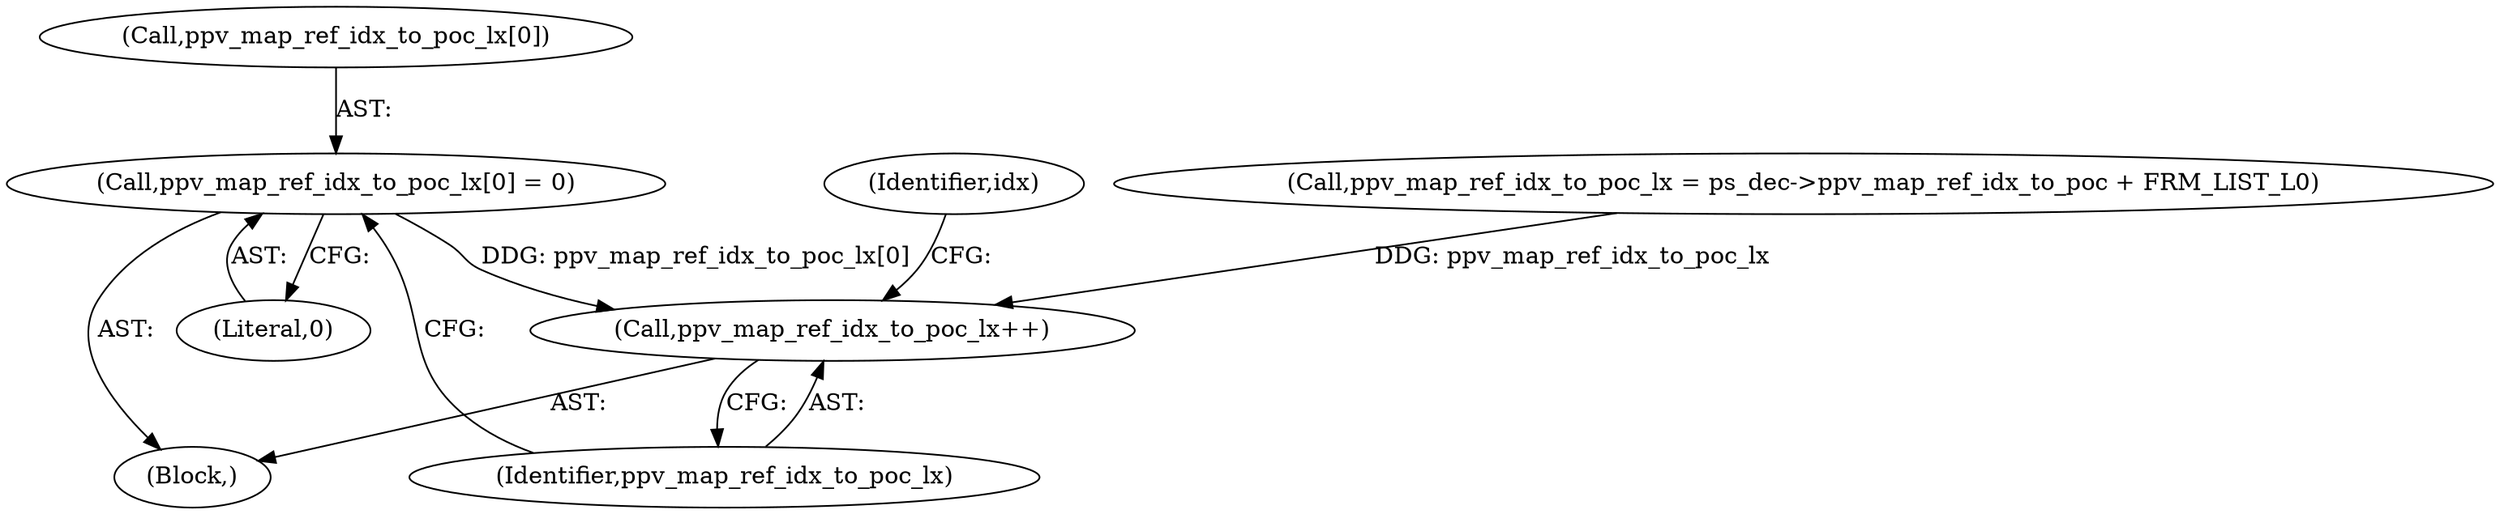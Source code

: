 digraph "0_Android_943323f1d9d3dd5c2634deb26cbe72343ca6b3db_0@array" {
"1000489" [label="(Call,ppv_map_ref_idx_to_poc_lx[0] = 0)"];
"1000494" [label="(Call,ppv_map_ref_idx_to_poc_lx++)"];
"1000498" [label="(Identifier,idx)"];
"1000495" [label="(Identifier,ppv_map_ref_idx_to_poc_lx)"];
"1000482" [label="(Call,ppv_map_ref_idx_to_poc_lx = ps_dec->ppv_map_ref_idx_to_poc + FRM_LIST_L0)"];
"1000494" [label="(Call,ppv_map_ref_idx_to_poc_lx++)"];
"1000478" [label="(Block,)"];
"1000490" [label="(Call,ppv_map_ref_idx_to_poc_lx[0])"];
"1000493" [label="(Literal,0)"];
"1000489" [label="(Call,ppv_map_ref_idx_to_poc_lx[0] = 0)"];
"1000489" -> "1000478"  [label="AST: "];
"1000489" -> "1000493"  [label="CFG: "];
"1000490" -> "1000489"  [label="AST: "];
"1000493" -> "1000489"  [label="AST: "];
"1000495" -> "1000489"  [label="CFG: "];
"1000489" -> "1000494"  [label="DDG: ppv_map_ref_idx_to_poc_lx[0]"];
"1000494" -> "1000478"  [label="AST: "];
"1000494" -> "1000495"  [label="CFG: "];
"1000495" -> "1000494"  [label="AST: "];
"1000498" -> "1000494"  [label="CFG: "];
"1000482" -> "1000494"  [label="DDG: ppv_map_ref_idx_to_poc_lx"];
}
